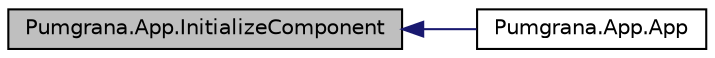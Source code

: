 digraph "Pumgrana.App.InitializeComponent"
{
  edge [fontname="Helvetica",fontsize="10",labelfontname="Helvetica",labelfontsize="10"];
  node [fontname="Helvetica",fontsize="10",shape=record];
  rankdir="LR";
  Node1 [label="Pumgrana.App.InitializeComponent",height=0.2,width=0.4,color="black", fillcolor="grey75", style="filled" fontcolor="black"];
  Node1 -> Node2 [dir="back",color="midnightblue",fontsize="10",style="solid",fontname="Helvetica"];
  Node2 [label="Pumgrana.App.App",height=0.2,width=0.4,color="black", fillcolor="white", style="filled",URL="$class_pumgrana_1_1_app.html#a76c3c1a346285ac9cb61a56b06333444",tooltip="Constructor for the Application object. "];
}
